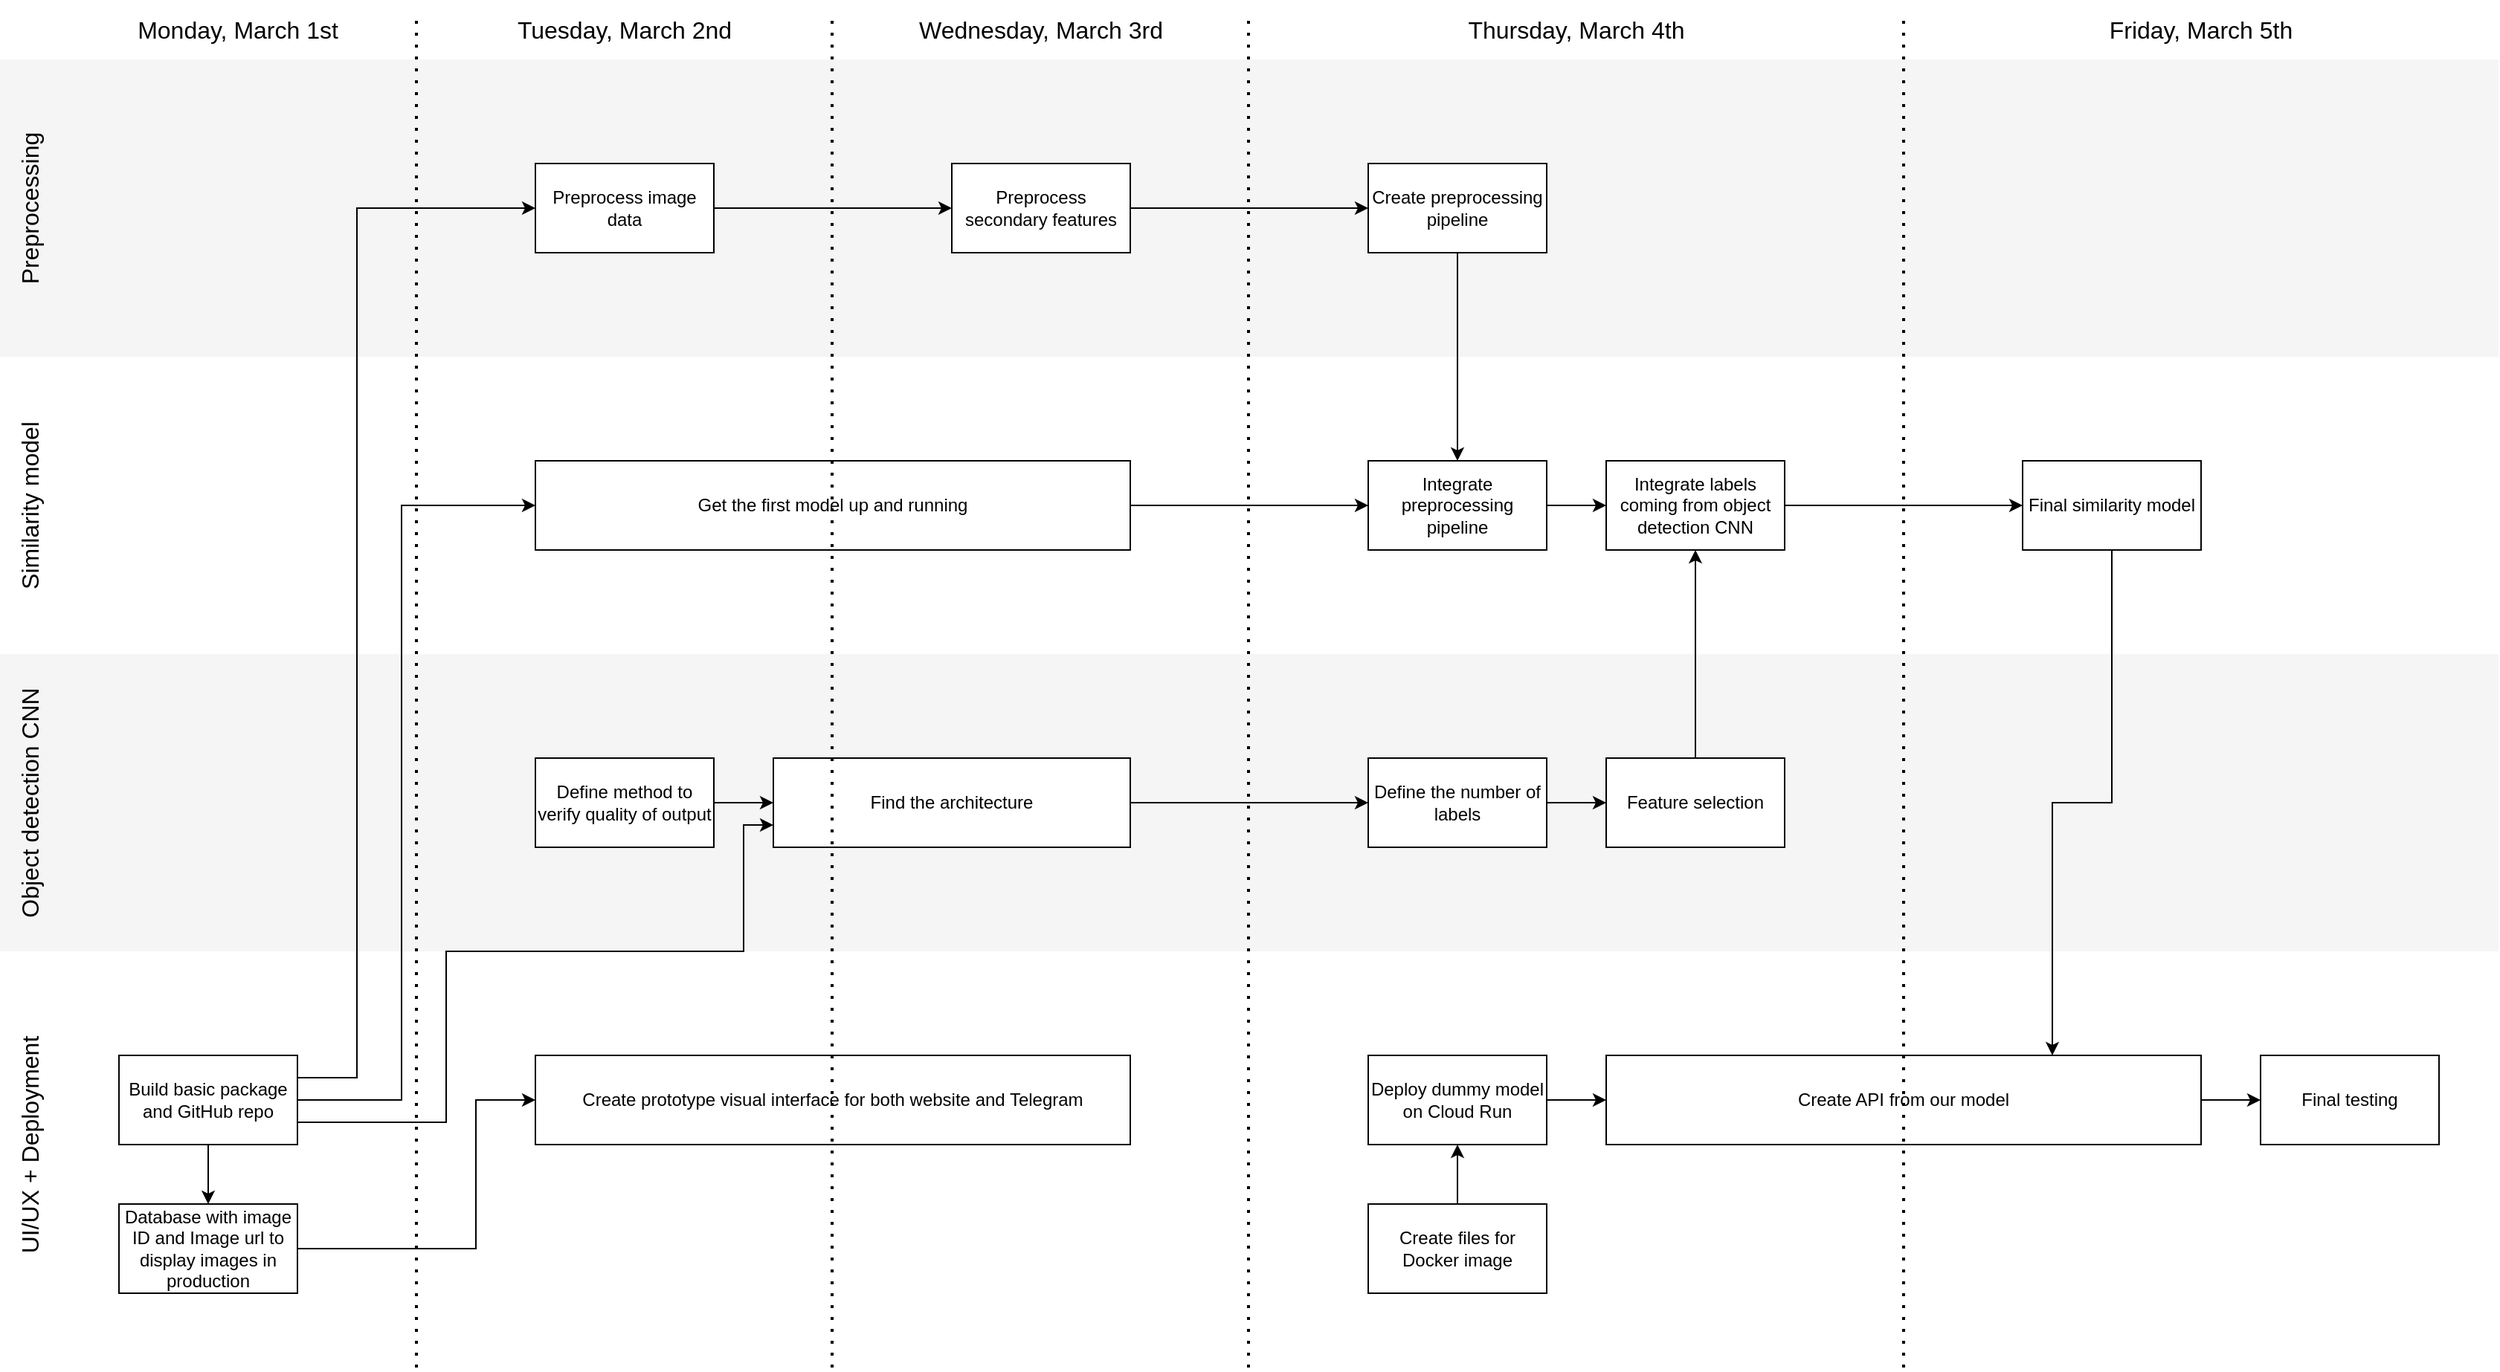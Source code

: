 <mxfile version="14.4.3" type="github">
  <diagram id="nk3jkbMKJ6bsF130eLUs" name="Page-1">
    <mxGraphModel dx="2610" dy="450" grid="0" gridSize="10" guides="1" tooltips="1" connect="1" arrows="1" fold="1" page="1" pageScale="1" pageWidth="850" pageHeight="1100" math="0" shadow="0">
      <root>
        <mxCell id="0" />
        <mxCell id="1" parent="0" />
        <mxCell id="1ROCvlm7I28-aJmoXn1c-86" value="" style="rounded=0;whiteSpace=wrap;html=1;fontColor=#333333;strokeColor=none;fillColor=#FFFFFF;" vertex="1" parent="1">
          <mxGeometry x="-1680" y="640" width="1680" height="260" as="geometry" />
        </mxCell>
        <mxCell id="1ROCvlm7I28-aJmoXn1c-85" value="" style="rounded=0;whiteSpace=wrap;html=1;fillColor=#f5f5f5;fontColor=#333333;strokeColor=none;" vertex="1" parent="1">
          <mxGeometry x="-1680" y="440" width="1680" height="200" as="geometry" />
        </mxCell>
        <mxCell id="1ROCvlm7I28-aJmoXn1c-84" value="" style="rounded=0;whiteSpace=wrap;html=1;fontColor=#333333;strokeColor=none;fillColor=#FFFFFF;" vertex="1" parent="1">
          <mxGeometry x="-1680" y="240" width="1680" height="200" as="geometry" />
        </mxCell>
        <mxCell id="1ROCvlm7I28-aJmoXn1c-83" value="" style="rounded=0;whiteSpace=wrap;html=1;fillColor=#f5f5f5;fontColor=#333333;strokeColor=none;" vertex="1" parent="1">
          <mxGeometry x="-1680" y="40" width="1680" height="200" as="geometry" />
        </mxCell>
        <mxCell id="1ROCvlm7I28-aJmoXn1c-78" style="edgeStyle=orthogonalEdgeStyle;rounded=0;orthogonalLoop=1;jettySize=auto;html=1;exitX=1;exitY=0.5;exitDx=0;exitDy=0;entryX=0;entryY=0.5;entryDx=0;entryDy=0;" edge="1" parent="1" source="1ROCvlm7I28-aJmoXn1c-1" target="1ROCvlm7I28-aJmoXn1c-52">
          <mxGeometry relative="1" as="geometry">
            <Array as="points">
              <mxPoint x="-1360" y="840" />
              <mxPoint x="-1360" y="740" />
            </Array>
          </mxGeometry>
        </mxCell>
        <mxCell id="1ROCvlm7I28-aJmoXn1c-1" value="Database with image ID and Image url to display images in production" style="rounded=0;whiteSpace=wrap;html=1;" vertex="1" parent="1">
          <mxGeometry x="-1600" y="810" width="120" height="60" as="geometry" />
        </mxCell>
        <mxCell id="1ROCvlm7I28-aJmoXn1c-28" style="edgeStyle=orthogonalEdgeStyle;rounded=0;orthogonalLoop=1;jettySize=auto;html=1;exitX=1;exitY=0.5;exitDx=0;exitDy=0;" edge="1" parent="1" source="1ROCvlm7I28-aJmoXn1c-2" target="1ROCvlm7I28-aJmoXn1c-3">
          <mxGeometry relative="1" as="geometry" />
        </mxCell>
        <mxCell id="1ROCvlm7I28-aJmoXn1c-2" value="Preprocess image data" style="rounded=0;whiteSpace=wrap;html=1;" vertex="1" parent="1">
          <mxGeometry x="-1320" y="110" width="120" height="60" as="geometry" />
        </mxCell>
        <mxCell id="1ROCvlm7I28-aJmoXn1c-29" style="edgeStyle=orthogonalEdgeStyle;rounded=0;orthogonalLoop=1;jettySize=auto;html=1;exitX=1;exitY=0.5;exitDx=0;exitDy=0;entryX=0;entryY=0.5;entryDx=0;entryDy=0;" edge="1" parent="1" source="1ROCvlm7I28-aJmoXn1c-3" target="1ROCvlm7I28-aJmoXn1c-4">
          <mxGeometry relative="1" as="geometry" />
        </mxCell>
        <mxCell id="1ROCvlm7I28-aJmoXn1c-3" value="Preprocess secondary features" style="rounded=0;whiteSpace=wrap;html=1;" vertex="1" parent="1">
          <mxGeometry x="-1040" y="110" width="120" height="60" as="geometry" />
        </mxCell>
        <mxCell id="1ROCvlm7I28-aJmoXn1c-66" style="edgeStyle=orthogonalEdgeStyle;rounded=0;orthogonalLoop=1;jettySize=auto;html=1;exitX=0.5;exitY=1;exitDx=0;exitDy=0;entryX=0.5;entryY=0;entryDx=0;entryDy=0;" edge="1" parent="1" source="1ROCvlm7I28-aJmoXn1c-4" target="1ROCvlm7I28-aJmoXn1c-10">
          <mxGeometry relative="1" as="geometry" />
        </mxCell>
        <mxCell id="1ROCvlm7I28-aJmoXn1c-4" value="Create preprocessing pipeline" style="rounded=0;whiteSpace=wrap;html=1;" vertex="1" parent="1">
          <mxGeometry x="-760" y="110" width="120" height="60" as="geometry" />
        </mxCell>
        <mxCell id="1ROCvlm7I28-aJmoXn1c-37" style="edgeStyle=orthogonalEdgeStyle;rounded=0;orthogonalLoop=1;jettySize=auto;html=1;exitX=1;exitY=0.5;exitDx=0;exitDy=0;entryX=0;entryY=0.5;entryDx=0;entryDy=0;" edge="1" parent="1" source="1ROCvlm7I28-aJmoXn1c-5" target="1ROCvlm7I28-aJmoXn1c-6">
          <mxGeometry relative="1" as="geometry" />
        </mxCell>
        <mxCell id="1ROCvlm7I28-aJmoXn1c-5" value="Define the number of labels" style="rounded=0;whiteSpace=wrap;html=1;" vertex="1" parent="1">
          <mxGeometry x="-760" y="510" width="120" height="60" as="geometry" />
        </mxCell>
        <mxCell id="1ROCvlm7I28-aJmoXn1c-69" style="edgeStyle=orthogonalEdgeStyle;rounded=0;orthogonalLoop=1;jettySize=auto;html=1;exitX=0.5;exitY=0;exitDx=0;exitDy=0;entryX=0.5;entryY=1;entryDx=0;entryDy=0;" edge="1" parent="1" source="1ROCvlm7I28-aJmoXn1c-6" target="1ROCvlm7I28-aJmoXn1c-11">
          <mxGeometry relative="1" as="geometry" />
        </mxCell>
        <mxCell id="1ROCvlm7I28-aJmoXn1c-6" value="Feature selection" style="rounded=0;whiteSpace=wrap;html=1;" vertex="1" parent="1">
          <mxGeometry x="-600" y="510" width="120" height="60" as="geometry" />
        </mxCell>
        <mxCell id="1ROCvlm7I28-aJmoXn1c-68" style="edgeStyle=orthogonalEdgeStyle;rounded=0;orthogonalLoop=1;jettySize=auto;html=1;exitX=1;exitY=0.5;exitDx=0;exitDy=0;entryX=0;entryY=0.5;entryDx=0;entryDy=0;" edge="1" parent="1" source="1ROCvlm7I28-aJmoXn1c-7" target="1ROCvlm7I28-aJmoXn1c-5">
          <mxGeometry relative="1" as="geometry" />
        </mxCell>
        <mxCell id="1ROCvlm7I28-aJmoXn1c-7" value="Find the architecture" style="rounded=0;whiteSpace=wrap;html=1;" vertex="1" parent="1">
          <mxGeometry x="-1160" y="510" width="240" height="60" as="geometry" />
        </mxCell>
        <mxCell id="1ROCvlm7I28-aJmoXn1c-63" style="edgeStyle=orthogonalEdgeStyle;rounded=0;orthogonalLoop=1;jettySize=auto;html=1;exitX=1;exitY=0.5;exitDx=0;exitDy=0;entryX=0;entryY=0.5;entryDx=0;entryDy=0;" edge="1" parent="1" source="1ROCvlm7I28-aJmoXn1c-8" target="1ROCvlm7I28-aJmoXn1c-7">
          <mxGeometry relative="1" as="geometry" />
        </mxCell>
        <mxCell id="1ROCvlm7I28-aJmoXn1c-8" value="Define method to verify quality of output" style="rounded=0;whiteSpace=wrap;html=1;" vertex="1" parent="1">
          <mxGeometry x="-1320" y="510" width="120" height="60" as="geometry" />
        </mxCell>
        <mxCell id="1ROCvlm7I28-aJmoXn1c-67" style="edgeStyle=orthogonalEdgeStyle;rounded=0;orthogonalLoop=1;jettySize=auto;html=1;exitX=1;exitY=0.5;exitDx=0;exitDy=0;entryX=0;entryY=0.5;entryDx=0;entryDy=0;" edge="1" parent="1" source="1ROCvlm7I28-aJmoXn1c-9" target="1ROCvlm7I28-aJmoXn1c-10">
          <mxGeometry relative="1" as="geometry" />
        </mxCell>
        <mxCell id="1ROCvlm7I28-aJmoXn1c-9" value="Get the first model up and running" style="rounded=0;whiteSpace=wrap;html=1;" vertex="1" parent="1">
          <mxGeometry x="-1320" y="310" width="400" height="60" as="geometry" />
        </mxCell>
        <mxCell id="1ROCvlm7I28-aJmoXn1c-10" value="Integrate preprocessing pipeline" style="rounded=0;whiteSpace=wrap;html=1;" vertex="1" parent="1">
          <mxGeometry x="-760" y="310" width="120" height="60" as="geometry" />
        </mxCell>
        <mxCell id="1ROCvlm7I28-aJmoXn1c-48" style="edgeStyle=orthogonalEdgeStyle;rounded=0;orthogonalLoop=1;jettySize=auto;html=1;exitX=0.5;exitY=1;exitDx=0;exitDy=0;entryX=0.5;entryY=0;entryDx=0;entryDy=0;" edge="1" parent="1" source="1ROCvlm7I28-aJmoXn1c-13" target="1ROCvlm7I28-aJmoXn1c-1">
          <mxGeometry relative="1" as="geometry" />
        </mxCell>
        <mxCell id="1ROCvlm7I28-aJmoXn1c-49" style="edgeStyle=orthogonalEdgeStyle;rounded=0;orthogonalLoop=1;jettySize=auto;html=1;exitX=1;exitY=0.25;exitDx=0;exitDy=0;entryX=0;entryY=0.5;entryDx=0;entryDy=0;" edge="1" parent="1" source="1ROCvlm7I28-aJmoXn1c-13" target="1ROCvlm7I28-aJmoXn1c-2">
          <mxGeometry relative="1" as="geometry">
            <Array as="points">
              <mxPoint x="-1440" y="725" />
              <mxPoint x="-1440" y="140" />
            </Array>
          </mxGeometry>
        </mxCell>
        <mxCell id="1ROCvlm7I28-aJmoXn1c-55" style="edgeStyle=orthogonalEdgeStyle;rounded=0;orthogonalLoop=1;jettySize=auto;html=1;exitX=1;exitY=0.5;exitDx=0;exitDy=0;entryX=0;entryY=0.5;entryDx=0;entryDy=0;" edge="1" parent="1" source="1ROCvlm7I28-aJmoXn1c-13" target="1ROCvlm7I28-aJmoXn1c-9">
          <mxGeometry relative="1" as="geometry">
            <Array as="points">
              <mxPoint x="-1410" y="740" />
              <mxPoint x="-1410" y="340" />
            </Array>
          </mxGeometry>
        </mxCell>
        <mxCell id="1ROCvlm7I28-aJmoXn1c-81" style="edgeStyle=orthogonalEdgeStyle;rounded=0;orthogonalLoop=1;jettySize=auto;html=1;exitX=1;exitY=0.75;exitDx=0;exitDy=0;entryX=0;entryY=0.75;entryDx=0;entryDy=0;" edge="1" parent="1" source="1ROCvlm7I28-aJmoXn1c-13" target="1ROCvlm7I28-aJmoXn1c-7">
          <mxGeometry relative="1" as="geometry">
            <Array as="points">
              <mxPoint x="-1380" y="755" />
              <mxPoint x="-1380" y="640" />
              <mxPoint x="-1180" y="640" />
              <mxPoint x="-1180" y="555" />
            </Array>
          </mxGeometry>
        </mxCell>
        <mxCell id="1ROCvlm7I28-aJmoXn1c-13" value="Build basic package and GitHub repo" style="rounded=0;whiteSpace=wrap;html=1;" vertex="1" parent="1">
          <mxGeometry x="-1600" y="710" width="120" height="60" as="geometry" />
        </mxCell>
        <mxCell id="1ROCvlm7I28-aJmoXn1c-77" style="edgeStyle=orthogonalEdgeStyle;rounded=0;orthogonalLoop=1;jettySize=auto;html=1;exitX=1;exitY=0.5;exitDx=0;exitDy=0;entryX=0;entryY=0.5;entryDx=0;entryDy=0;" edge="1" parent="1" source="1ROCvlm7I28-aJmoXn1c-15" target="1ROCvlm7I28-aJmoXn1c-75">
          <mxGeometry relative="1" as="geometry" />
        </mxCell>
        <mxCell id="1ROCvlm7I28-aJmoXn1c-15" value="Deploy dummy model on Cloud Run" style="rounded=0;whiteSpace=wrap;html=1;" vertex="1" parent="1">
          <mxGeometry x="-760" y="710" width="120" height="60" as="geometry" />
        </mxCell>
        <mxCell id="1ROCvlm7I28-aJmoXn1c-46" style="edgeStyle=orthogonalEdgeStyle;rounded=0;orthogonalLoop=1;jettySize=auto;html=1;exitX=1;exitY=0.5;exitDx=0;exitDy=0;entryX=0;entryY=0.5;entryDx=0;entryDy=0;" edge="1" parent="1" source="1ROCvlm7I28-aJmoXn1c-75" target="1ROCvlm7I28-aJmoXn1c-17">
          <mxGeometry relative="1" as="geometry">
            <mxPoint x="-200" y="740" as="sourcePoint" />
          </mxGeometry>
        </mxCell>
        <mxCell id="1ROCvlm7I28-aJmoXn1c-17" value="Final testing" style="rounded=0;whiteSpace=wrap;html=1;" vertex="1" parent="1">
          <mxGeometry x="-160" y="710" width="120" height="60" as="geometry" />
        </mxCell>
        <mxCell id="1ROCvlm7I28-aJmoXn1c-79" style="edgeStyle=orthogonalEdgeStyle;rounded=0;orthogonalLoop=1;jettySize=auto;html=1;exitX=0.5;exitY=0;exitDx=0;exitDy=0;entryX=0.5;entryY=1;entryDx=0;entryDy=0;" edge="1" parent="1" source="1ROCvlm7I28-aJmoXn1c-22" target="1ROCvlm7I28-aJmoXn1c-15">
          <mxGeometry relative="1" as="geometry" />
        </mxCell>
        <mxCell id="1ROCvlm7I28-aJmoXn1c-22" value="Create files for Docker image" style="rounded=0;whiteSpace=wrap;html=1;" vertex="1" parent="1">
          <mxGeometry x="-760" y="810" width="120" height="60" as="geometry" />
        </mxCell>
        <mxCell id="1ROCvlm7I28-aJmoXn1c-80" style="edgeStyle=orthogonalEdgeStyle;rounded=0;orthogonalLoop=1;jettySize=auto;html=1;exitX=0.5;exitY=1;exitDx=0;exitDy=0;entryX=0.75;entryY=0;entryDx=0;entryDy=0;" edge="1" parent="1" source="1ROCvlm7I28-aJmoXn1c-39" target="1ROCvlm7I28-aJmoXn1c-75">
          <mxGeometry relative="1" as="geometry" />
        </mxCell>
        <mxCell id="1ROCvlm7I28-aJmoXn1c-39" value="Final similarity model" style="rounded=0;whiteSpace=wrap;html=1;" vertex="1" parent="1">
          <mxGeometry x="-320" y="310" width="120" height="60" as="geometry" />
        </mxCell>
        <mxCell id="1ROCvlm7I28-aJmoXn1c-52" value="Create prototype visual interface for both website and Telegram" style="rounded=0;whiteSpace=wrap;html=1;" vertex="1" parent="1">
          <mxGeometry x="-1320" y="710" width="400" height="60" as="geometry" />
        </mxCell>
        <mxCell id="1ROCvlm7I28-aJmoXn1c-57" style="edgeStyle=orthogonalEdgeStyle;rounded=0;orthogonalLoop=1;jettySize=auto;html=1;exitX=1;exitY=0.5;exitDx=0;exitDy=0;entryX=0;entryY=0.5;entryDx=0;entryDy=0;" edge="1" parent="1" source="1ROCvlm7I28-aJmoXn1c-11" target="1ROCvlm7I28-aJmoXn1c-39">
          <mxGeometry relative="1" as="geometry" />
        </mxCell>
        <mxCell id="1ROCvlm7I28-aJmoXn1c-11" value="Integrate labels coming from object detection CNN" style="rounded=0;whiteSpace=wrap;html=1;" vertex="1" parent="1">
          <mxGeometry x="-600" y="310" width="120" height="60" as="geometry" />
        </mxCell>
        <mxCell id="1ROCvlm7I28-aJmoXn1c-56" style="edgeStyle=orthogonalEdgeStyle;rounded=0;orthogonalLoop=1;jettySize=auto;html=1;exitX=1;exitY=0.5;exitDx=0;exitDy=0;entryX=0;entryY=0.5;entryDx=0;entryDy=0;" edge="1" parent="1" source="1ROCvlm7I28-aJmoXn1c-10" target="1ROCvlm7I28-aJmoXn1c-11">
          <mxGeometry relative="1" as="geometry">
            <mxPoint x="-390" y="330" as="sourcePoint" />
            <mxPoint x="60" y="340" as="targetPoint" />
          </mxGeometry>
        </mxCell>
        <mxCell id="1ROCvlm7I28-aJmoXn1c-75" value="Create API from our model" style="rounded=0;whiteSpace=wrap;html=1;" vertex="1" parent="1">
          <mxGeometry x="-600" y="710" width="400" height="60" as="geometry" />
        </mxCell>
        <mxCell id="1ROCvlm7I28-aJmoXn1c-87" value="UI/UX + Deployment" style="text;html=1;strokeColor=none;fillColor=none;align=center;verticalAlign=middle;whiteSpace=wrap;rounded=0;rotation=-90;fontSize=16;" vertex="1" parent="1">
          <mxGeometry x="-1790" y="750" width="260" height="40" as="geometry" />
        </mxCell>
        <mxCell id="1ROCvlm7I28-aJmoXn1c-88" value="Object detection CNN" style="text;html=1;strokeColor=none;fillColor=none;align=center;verticalAlign=middle;whiteSpace=wrap;rounded=0;rotation=-90;fontSize=16;" vertex="1" parent="1">
          <mxGeometry x="-1760" y="520" width="200" height="40" as="geometry" />
        </mxCell>
        <mxCell id="1ROCvlm7I28-aJmoXn1c-89" value="Similarity model" style="text;html=1;strokeColor=none;fillColor=none;align=center;verticalAlign=middle;whiteSpace=wrap;rounded=0;rotation=-90;fontSize=16;" vertex="1" parent="1">
          <mxGeometry x="-1760" y="320" width="200" height="40" as="geometry" />
        </mxCell>
        <mxCell id="1ROCvlm7I28-aJmoXn1c-90" value="Preprocessing" style="text;html=1;strokeColor=none;fillColor=none;align=center;verticalAlign=middle;whiteSpace=wrap;rounded=0;rotation=-90;fontSize=16;" vertex="1" parent="1">
          <mxGeometry x="-1760" y="120" width="200" height="40" as="geometry" />
        </mxCell>
        <mxCell id="1ROCvlm7I28-aJmoXn1c-91" value="Tuesday, March 2nd" style="text;html=1;strokeColor=none;fillColor=none;align=center;verticalAlign=middle;whiteSpace=wrap;rounded=0;rotation=0;fontSize=16;" vertex="1" parent="1">
          <mxGeometry x="-1400" width="280" height="40" as="geometry" />
        </mxCell>
        <mxCell id="1ROCvlm7I28-aJmoXn1c-92" value="Monday, March 1st" style="text;html=1;strokeColor=none;fillColor=none;align=center;verticalAlign=middle;whiteSpace=wrap;rounded=0;rotation=0;fontSize=16;" vertex="1" parent="1">
          <mxGeometry x="-1640" width="240" height="40" as="geometry" />
        </mxCell>
        <mxCell id="1ROCvlm7I28-aJmoXn1c-93" value="Wednesday, March 3rd" style="text;html=1;strokeColor=none;fillColor=none;align=center;verticalAlign=middle;whiteSpace=wrap;rounded=0;rotation=0;fontSize=16;" vertex="1" parent="1">
          <mxGeometry x="-1120" width="280" height="40" as="geometry" />
        </mxCell>
        <mxCell id="1ROCvlm7I28-aJmoXn1c-94" value="Thursday, March 4th" style="text;html=1;strokeColor=none;fillColor=none;align=center;verticalAlign=middle;whiteSpace=wrap;rounded=0;rotation=0;fontSize=16;" vertex="1" parent="1">
          <mxGeometry x="-840" width="440" height="40" as="geometry" />
        </mxCell>
        <mxCell id="1ROCvlm7I28-aJmoXn1c-95" value="Friday, March 5th" style="text;html=1;strokeColor=none;fillColor=none;align=center;verticalAlign=middle;whiteSpace=wrap;rounded=0;rotation=0;fontSize=16;" vertex="1" parent="1">
          <mxGeometry x="-400" width="400" height="40" as="geometry" />
        </mxCell>
        <mxCell id="1ROCvlm7I28-aJmoXn1c-96" value="" style="endArrow=none;dashed=1;html=1;dashPattern=1 3;strokeWidth=2;fontSize=16;entryX=1;entryY=0.25;entryDx=0;entryDy=0;" edge="1" parent="1" target="1ROCvlm7I28-aJmoXn1c-92">
          <mxGeometry width="50" height="50" relative="1" as="geometry">
            <mxPoint x="-1400" y="920" as="sourcePoint" />
            <mxPoint x="-1400" y="30" as="targetPoint" />
          </mxGeometry>
        </mxCell>
        <mxCell id="1ROCvlm7I28-aJmoXn1c-97" value="" style="endArrow=none;dashed=1;html=1;dashPattern=1 3;strokeWidth=2;fontSize=16;entryX=1;entryY=0.25;entryDx=0;entryDy=0;" edge="1" parent="1">
          <mxGeometry width="50" height="50" relative="1" as="geometry">
            <mxPoint x="-1120.5" y="920" as="sourcePoint" />
            <mxPoint x="-1120.5" y="10" as="targetPoint" />
          </mxGeometry>
        </mxCell>
        <mxCell id="1ROCvlm7I28-aJmoXn1c-98" value="" style="endArrow=none;dashed=1;html=1;dashPattern=1 3;strokeWidth=2;fontSize=16;entryX=1;entryY=0.25;entryDx=0;entryDy=0;" edge="1" parent="1">
          <mxGeometry width="50" height="50" relative="1" as="geometry">
            <mxPoint x="-840.5" y="920" as="sourcePoint" />
            <mxPoint x="-840.5" y="10" as="targetPoint" />
          </mxGeometry>
        </mxCell>
        <mxCell id="1ROCvlm7I28-aJmoXn1c-99" value="" style="endArrow=none;dashed=1;html=1;dashPattern=1 3;strokeWidth=2;fontSize=16;entryX=1;entryY=0.25;entryDx=0;entryDy=0;" edge="1" parent="1">
          <mxGeometry width="50" height="50" relative="1" as="geometry">
            <mxPoint x="-400" y="920" as="sourcePoint" />
            <mxPoint x="-400" y="10" as="targetPoint" />
          </mxGeometry>
        </mxCell>
      </root>
    </mxGraphModel>
  </diagram>
</mxfile>
